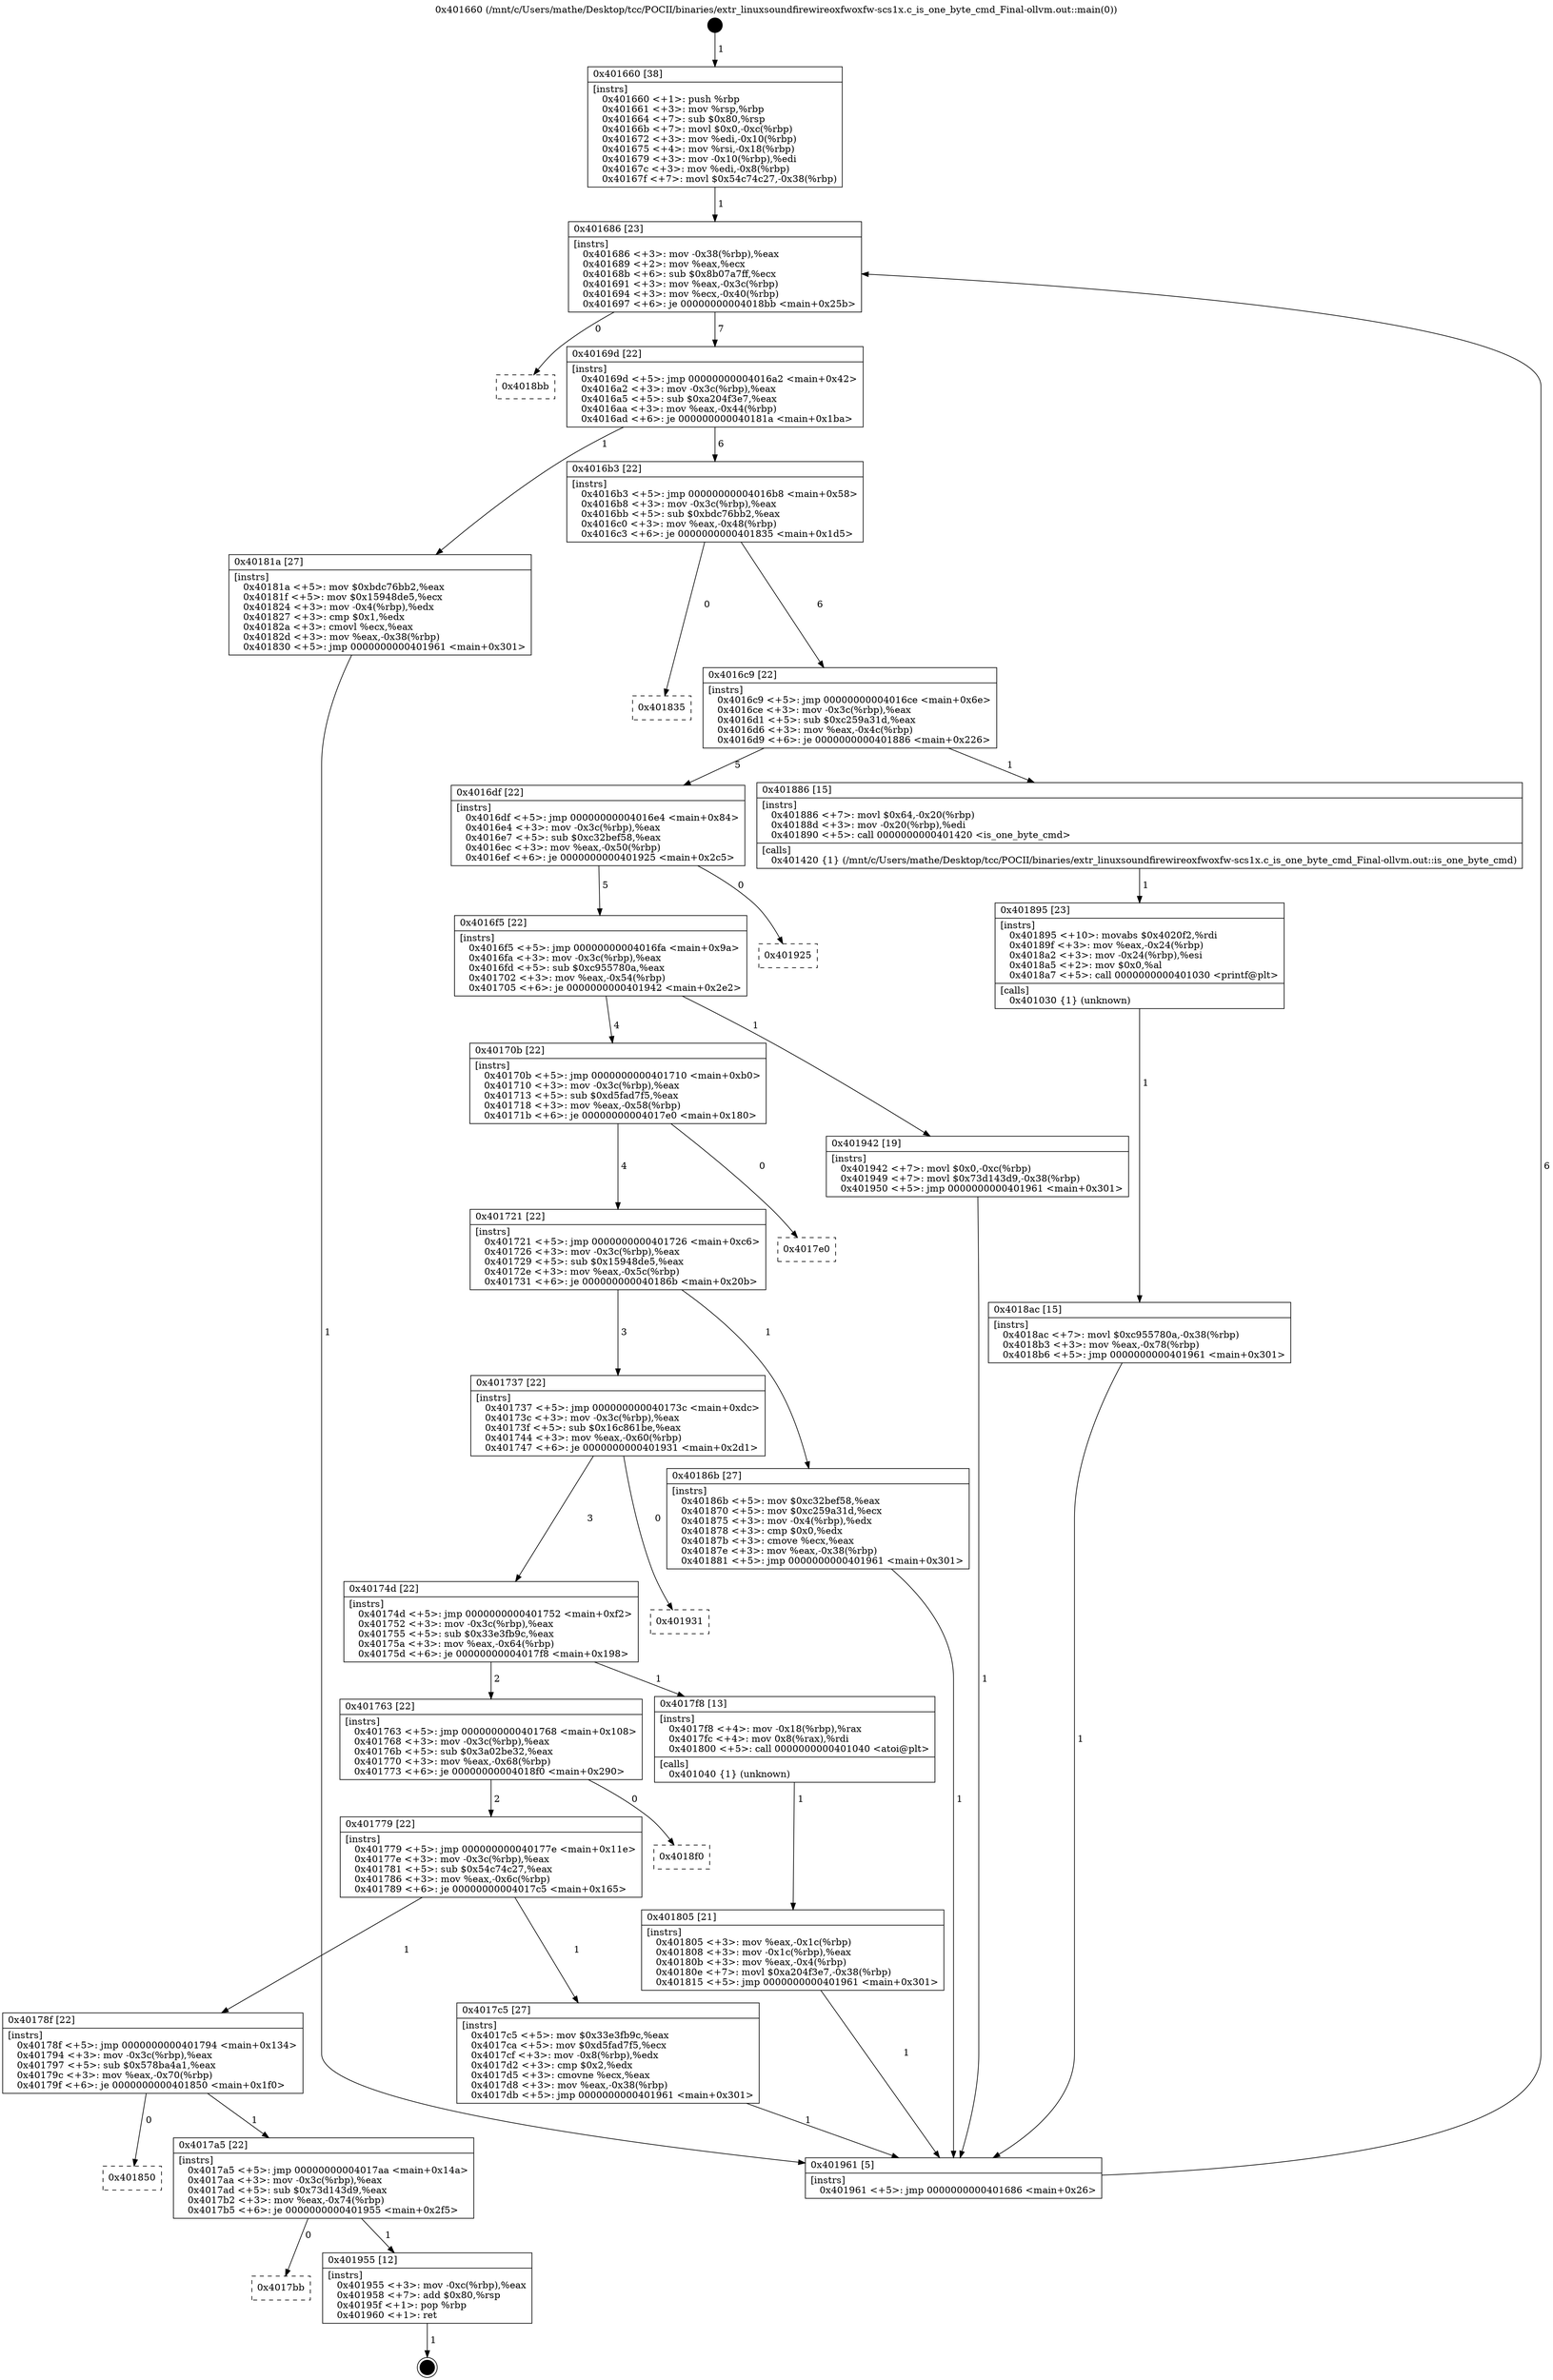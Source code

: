 digraph "0x401660" {
  label = "0x401660 (/mnt/c/Users/mathe/Desktop/tcc/POCII/binaries/extr_linuxsoundfirewireoxfwoxfw-scs1x.c_is_one_byte_cmd_Final-ollvm.out::main(0))"
  labelloc = "t"
  node[shape=record]

  Entry [label="",width=0.3,height=0.3,shape=circle,fillcolor=black,style=filled]
  "0x401686" [label="{
     0x401686 [23]\l
     | [instrs]\l
     &nbsp;&nbsp;0x401686 \<+3\>: mov -0x38(%rbp),%eax\l
     &nbsp;&nbsp;0x401689 \<+2\>: mov %eax,%ecx\l
     &nbsp;&nbsp;0x40168b \<+6\>: sub $0x8b07a7ff,%ecx\l
     &nbsp;&nbsp;0x401691 \<+3\>: mov %eax,-0x3c(%rbp)\l
     &nbsp;&nbsp;0x401694 \<+3\>: mov %ecx,-0x40(%rbp)\l
     &nbsp;&nbsp;0x401697 \<+6\>: je 00000000004018bb \<main+0x25b\>\l
  }"]
  "0x4018bb" [label="{
     0x4018bb\l
  }", style=dashed]
  "0x40169d" [label="{
     0x40169d [22]\l
     | [instrs]\l
     &nbsp;&nbsp;0x40169d \<+5\>: jmp 00000000004016a2 \<main+0x42\>\l
     &nbsp;&nbsp;0x4016a2 \<+3\>: mov -0x3c(%rbp),%eax\l
     &nbsp;&nbsp;0x4016a5 \<+5\>: sub $0xa204f3e7,%eax\l
     &nbsp;&nbsp;0x4016aa \<+3\>: mov %eax,-0x44(%rbp)\l
     &nbsp;&nbsp;0x4016ad \<+6\>: je 000000000040181a \<main+0x1ba\>\l
  }"]
  Exit [label="",width=0.3,height=0.3,shape=circle,fillcolor=black,style=filled,peripheries=2]
  "0x40181a" [label="{
     0x40181a [27]\l
     | [instrs]\l
     &nbsp;&nbsp;0x40181a \<+5\>: mov $0xbdc76bb2,%eax\l
     &nbsp;&nbsp;0x40181f \<+5\>: mov $0x15948de5,%ecx\l
     &nbsp;&nbsp;0x401824 \<+3\>: mov -0x4(%rbp),%edx\l
     &nbsp;&nbsp;0x401827 \<+3\>: cmp $0x1,%edx\l
     &nbsp;&nbsp;0x40182a \<+3\>: cmovl %ecx,%eax\l
     &nbsp;&nbsp;0x40182d \<+3\>: mov %eax,-0x38(%rbp)\l
     &nbsp;&nbsp;0x401830 \<+5\>: jmp 0000000000401961 \<main+0x301\>\l
  }"]
  "0x4016b3" [label="{
     0x4016b3 [22]\l
     | [instrs]\l
     &nbsp;&nbsp;0x4016b3 \<+5\>: jmp 00000000004016b8 \<main+0x58\>\l
     &nbsp;&nbsp;0x4016b8 \<+3\>: mov -0x3c(%rbp),%eax\l
     &nbsp;&nbsp;0x4016bb \<+5\>: sub $0xbdc76bb2,%eax\l
     &nbsp;&nbsp;0x4016c0 \<+3\>: mov %eax,-0x48(%rbp)\l
     &nbsp;&nbsp;0x4016c3 \<+6\>: je 0000000000401835 \<main+0x1d5\>\l
  }"]
  "0x4017bb" [label="{
     0x4017bb\l
  }", style=dashed]
  "0x401835" [label="{
     0x401835\l
  }", style=dashed]
  "0x4016c9" [label="{
     0x4016c9 [22]\l
     | [instrs]\l
     &nbsp;&nbsp;0x4016c9 \<+5\>: jmp 00000000004016ce \<main+0x6e\>\l
     &nbsp;&nbsp;0x4016ce \<+3\>: mov -0x3c(%rbp),%eax\l
     &nbsp;&nbsp;0x4016d1 \<+5\>: sub $0xc259a31d,%eax\l
     &nbsp;&nbsp;0x4016d6 \<+3\>: mov %eax,-0x4c(%rbp)\l
     &nbsp;&nbsp;0x4016d9 \<+6\>: je 0000000000401886 \<main+0x226\>\l
  }"]
  "0x401955" [label="{
     0x401955 [12]\l
     | [instrs]\l
     &nbsp;&nbsp;0x401955 \<+3\>: mov -0xc(%rbp),%eax\l
     &nbsp;&nbsp;0x401958 \<+7\>: add $0x80,%rsp\l
     &nbsp;&nbsp;0x40195f \<+1\>: pop %rbp\l
     &nbsp;&nbsp;0x401960 \<+1\>: ret\l
  }"]
  "0x401886" [label="{
     0x401886 [15]\l
     | [instrs]\l
     &nbsp;&nbsp;0x401886 \<+7\>: movl $0x64,-0x20(%rbp)\l
     &nbsp;&nbsp;0x40188d \<+3\>: mov -0x20(%rbp),%edi\l
     &nbsp;&nbsp;0x401890 \<+5\>: call 0000000000401420 \<is_one_byte_cmd\>\l
     | [calls]\l
     &nbsp;&nbsp;0x401420 \{1\} (/mnt/c/Users/mathe/Desktop/tcc/POCII/binaries/extr_linuxsoundfirewireoxfwoxfw-scs1x.c_is_one_byte_cmd_Final-ollvm.out::is_one_byte_cmd)\l
  }"]
  "0x4016df" [label="{
     0x4016df [22]\l
     | [instrs]\l
     &nbsp;&nbsp;0x4016df \<+5\>: jmp 00000000004016e4 \<main+0x84\>\l
     &nbsp;&nbsp;0x4016e4 \<+3\>: mov -0x3c(%rbp),%eax\l
     &nbsp;&nbsp;0x4016e7 \<+5\>: sub $0xc32bef58,%eax\l
     &nbsp;&nbsp;0x4016ec \<+3\>: mov %eax,-0x50(%rbp)\l
     &nbsp;&nbsp;0x4016ef \<+6\>: je 0000000000401925 \<main+0x2c5\>\l
  }"]
  "0x4017a5" [label="{
     0x4017a5 [22]\l
     | [instrs]\l
     &nbsp;&nbsp;0x4017a5 \<+5\>: jmp 00000000004017aa \<main+0x14a\>\l
     &nbsp;&nbsp;0x4017aa \<+3\>: mov -0x3c(%rbp),%eax\l
     &nbsp;&nbsp;0x4017ad \<+5\>: sub $0x73d143d9,%eax\l
     &nbsp;&nbsp;0x4017b2 \<+3\>: mov %eax,-0x74(%rbp)\l
     &nbsp;&nbsp;0x4017b5 \<+6\>: je 0000000000401955 \<main+0x2f5\>\l
  }"]
  "0x401925" [label="{
     0x401925\l
  }", style=dashed]
  "0x4016f5" [label="{
     0x4016f5 [22]\l
     | [instrs]\l
     &nbsp;&nbsp;0x4016f5 \<+5\>: jmp 00000000004016fa \<main+0x9a\>\l
     &nbsp;&nbsp;0x4016fa \<+3\>: mov -0x3c(%rbp),%eax\l
     &nbsp;&nbsp;0x4016fd \<+5\>: sub $0xc955780a,%eax\l
     &nbsp;&nbsp;0x401702 \<+3\>: mov %eax,-0x54(%rbp)\l
     &nbsp;&nbsp;0x401705 \<+6\>: je 0000000000401942 \<main+0x2e2\>\l
  }"]
  "0x401850" [label="{
     0x401850\l
  }", style=dashed]
  "0x401942" [label="{
     0x401942 [19]\l
     | [instrs]\l
     &nbsp;&nbsp;0x401942 \<+7\>: movl $0x0,-0xc(%rbp)\l
     &nbsp;&nbsp;0x401949 \<+7\>: movl $0x73d143d9,-0x38(%rbp)\l
     &nbsp;&nbsp;0x401950 \<+5\>: jmp 0000000000401961 \<main+0x301\>\l
  }"]
  "0x40170b" [label="{
     0x40170b [22]\l
     | [instrs]\l
     &nbsp;&nbsp;0x40170b \<+5\>: jmp 0000000000401710 \<main+0xb0\>\l
     &nbsp;&nbsp;0x401710 \<+3\>: mov -0x3c(%rbp),%eax\l
     &nbsp;&nbsp;0x401713 \<+5\>: sub $0xd5fad7f5,%eax\l
     &nbsp;&nbsp;0x401718 \<+3\>: mov %eax,-0x58(%rbp)\l
     &nbsp;&nbsp;0x40171b \<+6\>: je 00000000004017e0 \<main+0x180\>\l
  }"]
  "0x4018ac" [label="{
     0x4018ac [15]\l
     | [instrs]\l
     &nbsp;&nbsp;0x4018ac \<+7\>: movl $0xc955780a,-0x38(%rbp)\l
     &nbsp;&nbsp;0x4018b3 \<+3\>: mov %eax,-0x78(%rbp)\l
     &nbsp;&nbsp;0x4018b6 \<+5\>: jmp 0000000000401961 \<main+0x301\>\l
  }"]
  "0x4017e0" [label="{
     0x4017e0\l
  }", style=dashed]
  "0x401721" [label="{
     0x401721 [22]\l
     | [instrs]\l
     &nbsp;&nbsp;0x401721 \<+5\>: jmp 0000000000401726 \<main+0xc6\>\l
     &nbsp;&nbsp;0x401726 \<+3\>: mov -0x3c(%rbp),%eax\l
     &nbsp;&nbsp;0x401729 \<+5\>: sub $0x15948de5,%eax\l
     &nbsp;&nbsp;0x40172e \<+3\>: mov %eax,-0x5c(%rbp)\l
     &nbsp;&nbsp;0x401731 \<+6\>: je 000000000040186b \<main+0x20b\>\l
  }"]
  "0x401895" [label="{
     0x401895 [23]\l
     | [instrs]\l
     &nbsp;&nbsp;0x401895 \<+10\>: movabs $0x4020f2,%rdi\l
     &nbsp;&nbsp;0x40189f \<+3\>: mov %eax,-0x24(%rbp)\l
     &nbsp;&nbsp;0x4018a2 \<+3\>: mov -0x24(%rbp),%esi\l
     &nbsp;&nbsp;0x4018a5 \<+2\>: mov $0x0,%al\l
     &nbsp;&nbsp;0x4018a7 \<+5\>: call 0000000000401030 \<printf@plt\>\l
     | [calls]\l
     &nbsp;&nbsp;0x401030 \{1\} (unknown)\l
  }"]
  "0x40186b" [label="{
     0x40186b [27]\l
     | [instrs]\l
     &nbsp;&nbsp;0x40186b \<+5\>: mov $0xc32bef58,%eax\l
     &nbsp;&nbsp;0x401870 \<+5\>: mov $0xc259a31d,%ecx\l
     &nbsp;&nbsp;0x401875 \<+3\>: mov -0x4(%rbp),%edx\l
     &nbsp;&nbsp;0x401878 \<+3\>: cmp $0x0,%edx\l
     &nbsp;&nbsp;0x40187b \<+3\>: cmove %ecx,%eax\l
     &nbsp;&nbsp;0x40187e \<+3\>: mov %eax,-0x38(%rbp)\l
     &nbsp;&nbsp;0x401881 \<+5\>: jmp 0000000000401961 \<main+0x301\>\l
  }"]
  "0x401737" [label="{
     0x401737 [22]\l
     | [instrs]\l
     &nbsp;&nbsp;0x401737 \<+5\>: jmp 000000000040173c \<main+0xdc\>\l
     &nbsp;&nbsp;0x40173c \<+3\>: mov -0x3c(%rbp),%eax\l
     &nbsp;&nbsp;0x40173f \<+5\>: sub $0x16c861be,%eax\l
     &nbsp;&nbsp;0x401744 \<+3\>: mov %eax,-0x60(%rbp)\l
     &nbsp;&nbsp;0x401747 \<+6\>: je 0000000000401931 \<main+0x2d1\>\l
  }"]
  "0x401805" [label="{
     0x401805 [21]\l
     | [instrs]\l
     &nbsp;&nbsp;0x401805 \<+3\>: mov %eax,-0x1c(%rbp)\l
     &nbsp;&nbsp;0x401808 \<+3\>: mov -0x1c(%rbp),%eax\l
     &nbsp;&nbsp;0x40180b \<+3\>: mov %eax,-0x4(%rbp)\l
     &nbsp;&nbsp;0x40180e \<+7\>: movl $0xa204f3e7,-0x38(%rbp)\l
     &nbsp;&nbsp;0x401815 \<+5\>: jmp 0000000000401961 \<main+0x301\>\l
  }"]
  "0x401931" [label="{
     0x401931\l
  }", style=dashed]
  "0x40174d" [label="{
     0x40174d [22]\l
     | [instrs]\l
     &nbsp;&nbsp;0x40174d \<+5\>: jmp 0000000000401752 \<main+0xf2\>\l
     &nbsp;&nbsp;0x401752 \<+3\>: mov -0x3c(%rbp),%eax\l
     &nbsp;&nbsp;0x401755 \<+5\>: sub $0x33e3fb9c,%eax\l
     &nbsp;&nbsp;0x40175a \<+3\>: mov %eax,-0x64(%rbp)\l
     &nbsp;&nbsp;0x40175d \<+6\>: je 00000000004017f8 \<main+0x198\>\l
  }"]
  "0x401660" [label="{
     0x401660 [38]\l
     | [instrs]\l
     &nbsp;&nbsp;0x401660 \<+1\>: push %rbp\l
     &nbsp;&nbsp;0x401661 \<+3\>: mov %rsp,%rbp\l
     &nbsp;&nbsp;0x401664 \<+7\>: sub $0x80,%rsp\l
     &nbsp;&nbsp;0x40166b \<+7\>: movl $0x0,-0xc(%rbp)\l
     &nbsp;&nbsp;0x401672 \<+3\>: mov %edi,-0x10(%rbp)\l
     &nbsp;&nbsp;0x401675 \<+4\>: mov %rsi,-0x18(%rbp)\l
     &nbsp;&nbsp;0x401679 \<+3\>: mov -0x10(%rbp),%edi\l
     &nbsp;&nbsp;0x40167c \<+3\>: mov %edi,-0x8(%rbp)\l
     &nbsp;&nbsp;0x40167f \<+7\>: movl $0x54c74c27,-0x38(%rbp)\l
  }"]
  "0x4017f8" [label="{
     0x4017f8 [13]\l
     | [instrs]\l
     &nbsp;&nbsp;0x4017f8 \<+4\>: mov -0x18(%rbp),%rax\l
     &nbsp;&nbsp;0x4017fc \<+4\>: mov 0x8(%rax),%rdi\l
     &nbsp;&nbsp;0x401800 \<+5\>: call 0000000000401040 \<atoi@plt\>\l
     | [calls]\l
     &nbsp;&nbsp;0x401040 \{1\} (unknown)\l
  }"]
  "0x401763" [label="{
     0x401763 [22]\l
     | [instrs]\l
     &nbsp;&nbsp;0x401763 \<+5\>: jmp 0000000000401768 \<main+0x108\>\l
     &nbsp;&nbsp;0x401768 \<+3\>: mov -0x3c(%rbp),%eax\l
     &nbsp;&nbsp;0x40176b \<+5\>: sub $0x3a02be32,%eax\l
     &nbsp;&nbsp;0x401770 \<+3\>: mov %eax,-0x68(%rbp)\l
     &nbsp;&nbsp;0x401773 \<+6\>: je 00000000004018f0 \<main+0x290\>\l
  }"]
  "0x401961" [label="{
     0x401961 [5]\l
     | [instrs]\l
     &nbsp;&nbsp;0x401961 \<+5\>: jmp 0000000000401686 \<main+0x26\>\l
  }"]
  "0x4018f0" [label="{
     0x4018f0\l
  }", style=dashed]
  "0x401779" [label="{
     0x401779 [22]\l
     | [instrs]\l
     &nbsp;&nbsp;0x401779 \<+5\>: jmp 000000000040177e \<main+0x11e\>\l
     &nbsp;&nbsp;0x40177e \<+3\>: mov -0x3c(%rbp),%eax\l
     &nbsp;&nbsp;0x401781 \<+5\>: sub $0x54c74c27,%eax\l
     &nbsp;&nbsp;0x401786 \<+3\>: mov %eax,-0x6c(%rbp)\l
     &nbsp;&nbsp;0x401789 \<+6\>: je 00000000004017c5 \<main+0x165\>\l
  }"]
  "0x40178f" [label="{
     0x40178f [22]\l
     | [instrs]\l
     &nbsp;&nbsp;0x40178f \<+5\>: jmp 0000000000401794 \<main+0x134\>\l
     &nbsp;&nbsp;0x401794 \<+3\>: mov -0x3c(%rbp),%eax\l
     &nbsp;&nbsp;0x401797 \<+5\>: sub $0x578ba4a1,%eax\l
     &nbsp;&nbsp;0x40179c \<+3\>: mov %eax,-0x70(%rbp)\l
     &nbsp;&nbsp;0x40179f \<+6\>: je 0000000000401850 \<main+0x1f0\>\l
  }"]
  "0x4017c5" [label="{
     0x4017c5 [27]\l
     | [instrs]\l
     &nbsp;&nbsp;0x4017c5 \<+5\>: mov $0x33e3fb9c,%eax\l
     &nbsp;&nbsp;0x4017ca \<+5\>: mov $0xd5fad7f5,%ecx\l
     &nbsp;&nbsp;0x4017cf \<+3\>: mov -0x8(%rbp),%edx\l
     &nbsp;&nbsp;0x4017d2 \<+3\>: cmp $0x2,%edx\l
     &nbsp;&nbsp;0x4017d5 \<+3\>: cmovne %ecx,%eax\l
     &nbsp;&nbsp;0x4017d8 \<+3\>: mov %eax,-0x38(%rbp)\l
     &nbsp;&nbsp;0x4017db \<+5\>: jmp 0000000000401961 \<main+0x301\>\l
  }"]
  Entry -> "0x401660" [label=" 1"]
  "0x401686" -> "0x4018bb" [label=" 0"]
  "0x401686" -> "0x40169d" [label=" 7"]
  "0x401955" -> Exit [label=" 1"]
  "0x40169d" -> "0x40181a" [label=" 1"]
  "0x40169d" -> "0x4016b3" [label=" 6"]
  "0x4017a5" -> "0x4017bb" [label=" 0"]
  "0x4016b3" -> "0x401835" [label=" 0"]
  "0x4016b3" -> "0x4016c9" [label=" 6"]
  "0x4017a5" -> "0x401955" [label=" 1"]
  "0x4016c9" -> "0x401886" [label=" 1"]
  "0x4016c9" -> "0x4016df" [label=" 5"]
  "0x40178f" -> "0x4017a5" [label=" 1"]
  "0x4016df" -> "0x401925" [label=" 0"]
  "0x4016df" -> "0x4016f5" [label=" 5"]
  "0x40178f" -> "0x401850" [label=" 0"]
  "0x4016f5" -> "0x401942" [label=" 1"]
  "0x4016f5" -> "0x40170b" [label=" 4"]
  "0x401942" -> "0x401961" [label=" 1"]
  "0x40170b" -> "0x4017e0" [label=" 0"]
  "0x40170b" -> "0x401721" [label=" 4"]
  "0x4018ac" -> "0x401961" [label=" 1"]
  "0x401721" -> "0x40186b" [label=" 1"]
  "0x401721" -> "0x401737" [label=" 3"]
  "0x401895" -> "0x4018ac" [label=" 1"]
  "0x401737" -> "0x401931" [label=" 0"]
  "0x401737" -> "0x40174d" [label=" 3"]
  "0x401886" -> "0x401895" [label=" 1"]
  "0x40174d" -> "0x4017f8" [label=" 1"]
  "0x40174d" -> "0x401763" [label=" 2"]
  "0x40186b" -> "0x401961" [label=" 1"]
  "0x401763" -> "0x4018f0" [label=" 0"]
  "0x401763" -> "0x401779" [label=" 2"]
  "0x40181a" -> "0x401961" [label=" 1"]
  "0x401779" -> "0x4017c5" [label=" 1"]
  "0x401779" -> "0x40178f" [label=" 1"]
  "0x4017c5" -> "0x401961" [label=" 1"]
  "0x401660" -> "0x401686" [label=" 1"]
  "0x401961" -> "0x401686" [label=" 6"]
  "0x4017f8" -> "0x401805" [label=" 1"]
  "0x401805" -> "0x401961" [label=" 1"]
}
